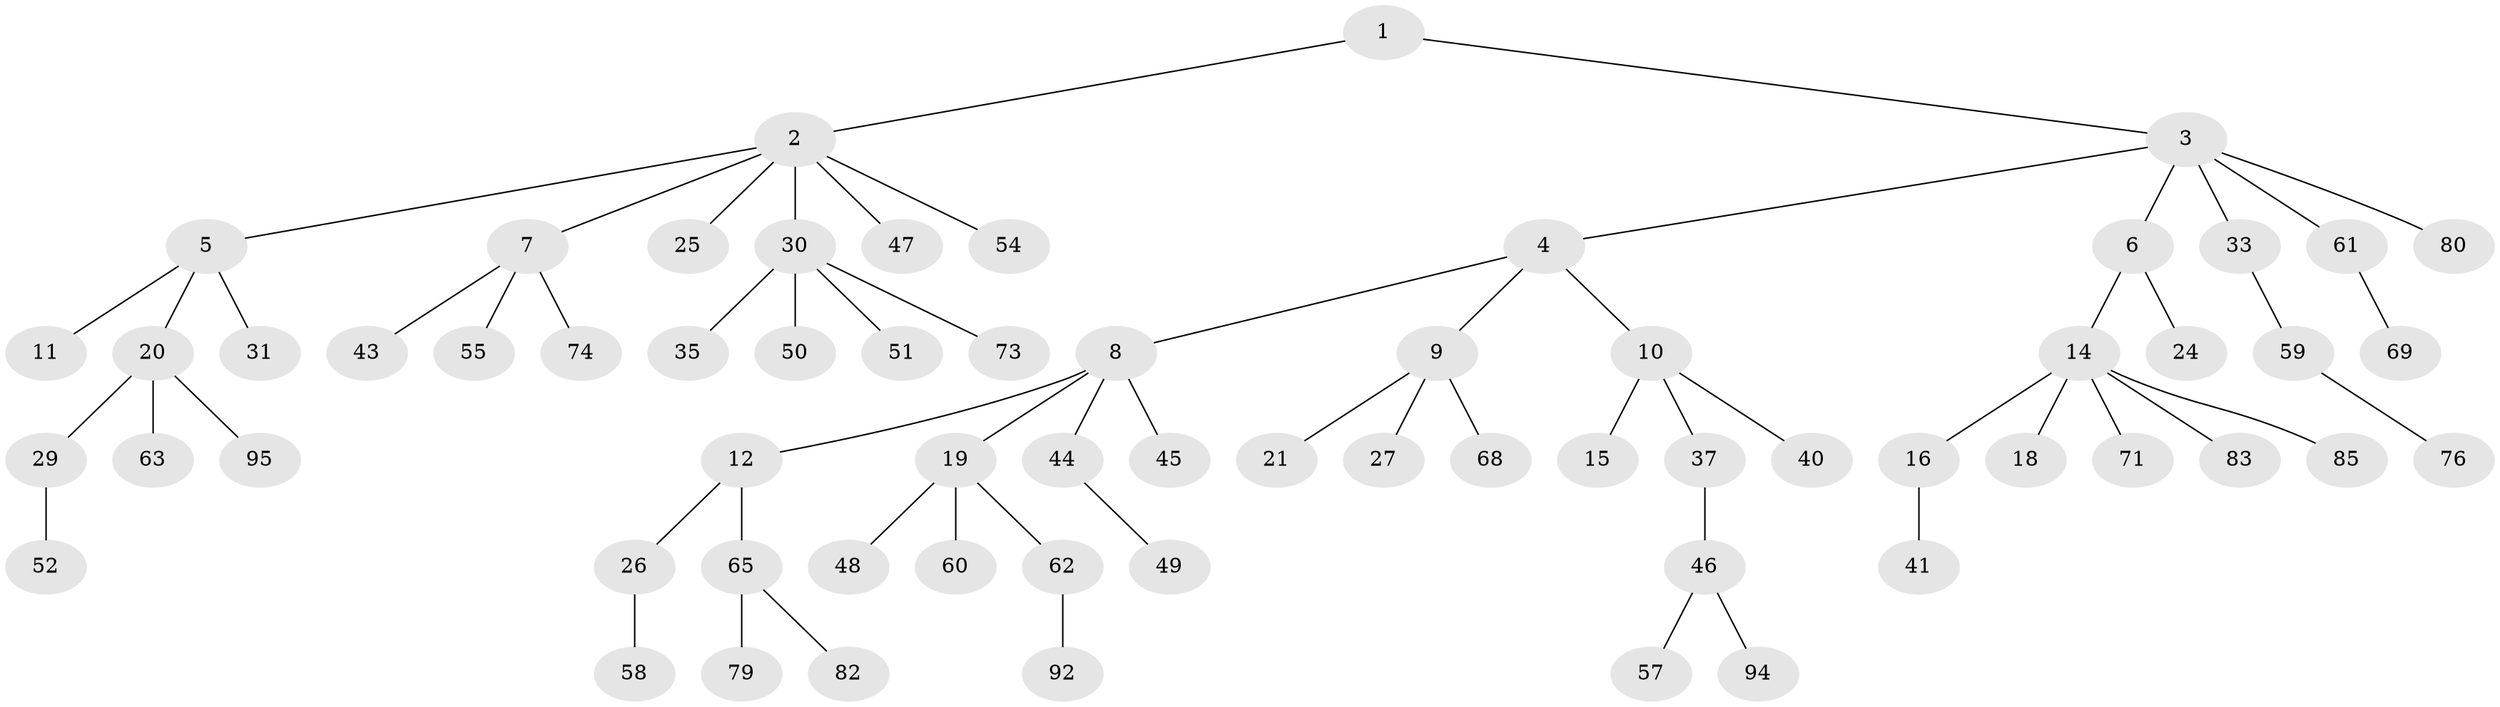 // original degree distribution, {2: 0.29473684210526313, 7: 0.021052631578947368, 5: 0.042105263157894736, 4: 0.07368421052631578, 3: 0.031578947368421054, 6: 0.021052631578947368, 1: 0.5157894736842106}
// Generated by graph-tools (version 1.1) at 2025/42/03/06/25 10:42:02]
// undirected, 65 vertices, 64 edges
graph export_dot {
graph [start="1"]
  node [color=gray90,style=filled];
  1;
  2 [super="+42"];
  3 [super="+77"];
  4 [super="+84"];
  5;
  6 [super="+34"];
  7 [super="+38"];
  8 [super="+28"];
  9 [super="+23"];
  10 [super="+17"];
  11 [super="+53"];
  12 [super="+13"];
  14 [super="+36"];
  15;
  16;
  18;
  19 [super="+22"];
  20 [super="+32"];
  21;
  24 [super="+86"];
  25 [super="+72"];
  26;
  27 [super="+75"];
  29;
  30 [super="+39"];
  31 [super="+87"];
  33 [super="+56"];
  35 [super="+64"];
  37;
  40;
  41 [super="+67"];
  43;
  44;
  45;
  46 [super="+93"];
  47 [super="+66"];
  48;
  49 [super="+88"];
  50;
  51;
  52;
  54;
  55;
  57;
  58;
  59 [super="+91"];
  60;
  61;
  62;
  63 [super="+70"];
  65 [super="+78"];
  68;
  69;
  71;
  73;
  74;
  76;
  79 [super="+81"];
  80 [super="+89"];
  82;
  83;
  85 [super="+90"];
  92;
  94;
  95;
  1 -- 2;
  1 -- 3;
  2 -- 5;
  2 -- 7;
  2 -- 25;
  2 -- 30;
  2 -- 54;
  2 -- 47;
  3 -- 4;
  3 -- 6;
  3 -- 33;
  3 -- 61;
  3 -- 80;
  4 -- 8;
  4 -- 9;
  4 -- 10;
  5 -- 11;
  5 -- 20;
  5 -- 31;
  6 -- 14;
  6 -- 24;
  7 -- 43;
  7 -- 74;
  7 -- 55;
  8 -- 12;
  8 -- 19;
  8 -- 44;
  8 -- 45;
  9 -- 21;
  9 -- 27;
  9 -- 68;
  10 -- 15;
  10 -- 40;
  10 -- 37;
  12 -- 26;
  12 -- 65;
  14 -- 16;
  14 -- 18;
  14 -- 71;
  14 -- 83;
  14 -- 85;
  16 -- 41;
  19 -- 48;
  19 -- 60;
  19 -- 62;
  20 -- 29;
  20 -- 63;
  20 -- 95;
  26 -- 58;
  29 -- 52;
  30 -- 35;
  30 -- 50;
  30 -- 51;
  30 -- 73;
  33 -- 59;
  37 -- 46;
  44 -- 49;
  46 -- 57;
  46 -- 94;
  59 -- 76;
  61 -- 69;
  62 -- 92;
  65 -- 79;
  65 -- 82;
}
